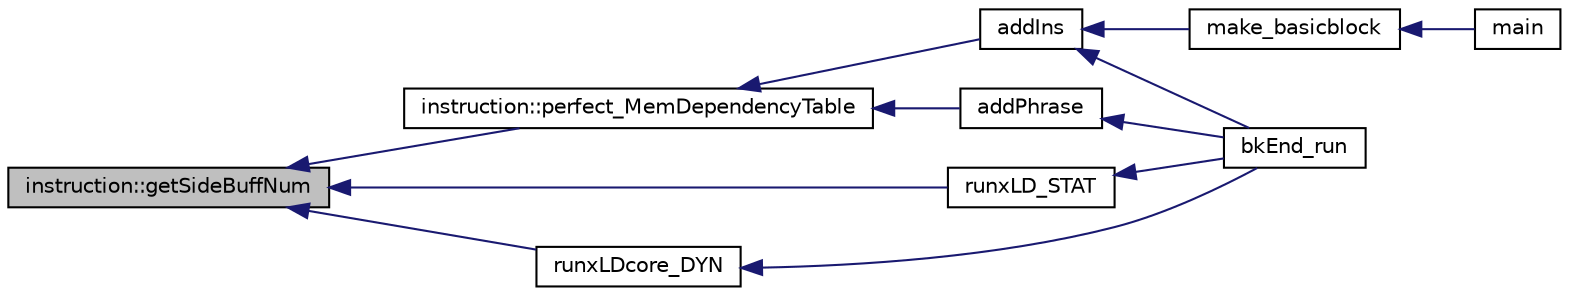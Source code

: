 digraph G
{
  edge [fontname="Helvetica",fontsize="10",labelfontname="Helvetica",labelfontsize="10"];
  node [fontname="Helvetica",fontsize="10",shape=record];
  rankdir=LR;
  Node1 [label="instruction::getSideBuffNum",height=0.2,width=0.4,color="black", fillcolor="grey75", style="filled" fontcolor="black"];
  Node1 -> Node2 [dir=back,color="midnightblue",fontsize="10",style="solid"];
  Node2 [label="instruction::perfect_MemDependencyTable",height=0.2,width=0.4,color="black", fillcolor="white", style="filled",URL="$classinstruction.html#a213dc8dc75e0df8b8be759462b3cb8b9"];
  Node2 -> Node3 [dir=back,color="midnightblue",fontsize="10",style="solid"];
  Node3 [label="addIns",height=0.2,width=0.4,color="black", fillcolor="white", style="filled",URL="$bkEnd_8cpp.html#a699e911f02cc068558e37f3496d086ce"];
  Node3 -> Node4 [dir=back,color="midnightblue",fontsize="10",style="solid"];
  Node4 [label="bkEnd_run",height=0.2,width=0.4,color="black", fillcolor="white", style="filled",URL="$bkEnd_8h.html#a0de885ce07273f37e162ecb0e63ec95d"];
  Node3 -> Node5 [dir=back,color="midnightblue",fontsize="10",style="solid"];
  Node5 [label="make_basicblock",height=0.2,width=0.4,color="black", fillcolor="white", style="filled",URL="$make__basicblock_8cpp.html#a765669fc41b8885a39c1ec0df0df96ca"];
  Node5 -> Node6 [dir=back,color="midnightblue",fontsize="10",style="solid"];
  Node6 [label="main",height=0.2,width=0.4,color="black", fillcolor="white", style="filled",URL="$main_8cpp.html#a0ddf1224851353fc92bfbff6f499fa97"];
  Node2 -> Node7 [dir=back,color="midnightblue",fontsize="10",style="solid"];
  Node7 [label="addPhrase",height=0.2,width=0.4,color="black", fillcolor="white", style="filled",URL="$bkEnd_8cpp.html#a73b0a124e04ab7ad583a8ad063d501c5"];
  Node7 -> Node4 [dir=back,color="midnightblue",fontsize="10",style="solid"];
  Node1 -> Node8 [dir=back,color="midnightblue",fontsize="10",style="solid"];
  Node8 [label="runxLD_STAT",height=0.2,width=0.4,color="black", fillcolor="white", style="filled",URL="$bkEnd_8cpp.html#a63d6bd6a56d403ccb003d08d98681a3b"];
  Node8 -> Node4 [dir=back,color="midnightblue",fontsize="10",style="solid"];
  Node1 -> Node9 [dir=back,color="midnightblue",fontsize="10",style="solid"];
  Node9 [label="runxLDcore_DYN",height=0.2,width=0.4,color="black", fillcolor="white", style="filled",URL="$bkEnd_8cpp.html#a00dd14f5dbcba28599ade0a3d5c47091"];
  Node9 -> Node4 [dir=back,color="midnightblue",fontsize="10",style="solid"];
}
